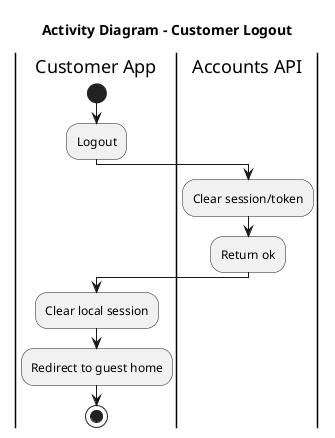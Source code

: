 @startuml Activity_Customer_Logout
title Activity Diagram - Customer Logout

|Customer App|
start
:Logout;

|Accounts API|
:Clear session/token;
:Return ok;

|Customer App|
:Clear local session;
:Redirect to guest home;
stop
@enduml
